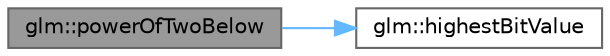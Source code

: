 digraph "glm::powerOfTwoBelow"
{
 // LATEX_PDF_SIZE
  bgcolor="transparent";
  edge [fontname=Helvetica,fontsize=10,labelfontname=Helvetica,labelfontsize=10];
  node [fontname=Helvetica,fontsize=10,shape=box,height=0.2,width=0.4];
  rankdir="LR";
  Node1 [id="Node000001",label="glm::powerOfTwoBelow",height=0.2,width=0.4,color="gray40", fillcolor="grey60", style="filled", fontcolor="black",tooltip=" "];
  Node1 -> Node2 [id="edge2_Node000001_Node000002",color="steelblue1",style="solid",tooltip=" "];
  Node2 [id="Node000002",label="glm::highestBitValue",height=0.2,width=0.4,color="grey40", fillcolor="white", style="filled",URL="$group__gtx__bit.html#ga0dcc8fe7c3d3ad60dea409281efa3d05",tooltip=" "];
}
